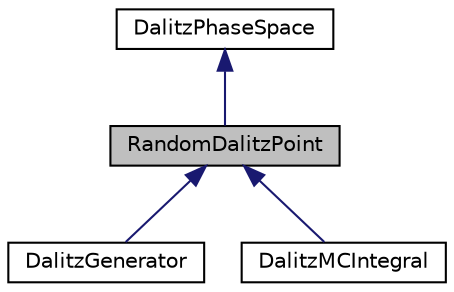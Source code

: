 digraph "RandomDalitzPoint"
{
  edge [fontname="Helvetica",fontsize="10",labelfontname="Helvetica",labelfontsize="10"];
  node [fontname="Helvetica",fontsize="10",shape=record];
  Node1 [label="RandomDalitzPoint",height=0.2,width=0.4,color="black", fillcolor="grey75", style="filled", fontcolor="black"];
  Node2 -> Node1 [dir="back",color="midnightblue",fontsize="10",style="solid"];
  Node2 [label="DalitzPhaseSpace",height=0.2,width=0.4,color="black", fillcolor="white", style="filled",URL="$class_dalitz_phase_space.html"];
  Node1 -> Node3 [dir="back",color="midnightblue",fontsize="10",style="solid"];
  Node3 [label="DalitzGenerator",height=0.2,width=0.4,color="black", fillcolor="white", style="filled",URL="$class_dalitz_generator.html"];
  Node1 -> Node4 [dir="back",color="midnightblue",fontsize="10",style="solid"];
  Node4 [label="DalitzMCIntegral",height=0.2,width=0.4,color="black", fillcolor="white", style="filled",URL="$class_dalitz_m_c_integral.html"];
}
